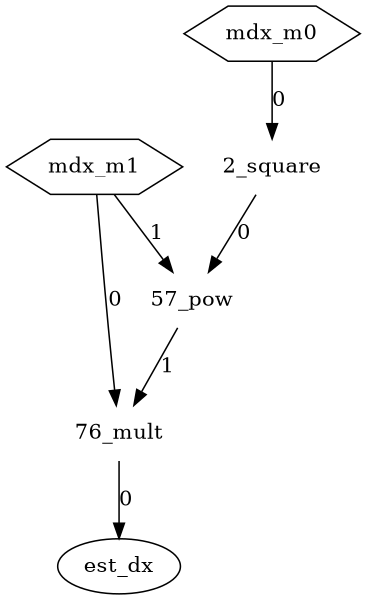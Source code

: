 digraph cgp {
	size = "4,4";
	est_dx [shape=oval];
	mult_76 -> est_dx [label="0"];
	mult_76 [label= "76_mult", shape=none];
	mdx_m1 [shape=polygon,sides=6];
	mdx_m1 -> mult_76 [label="0"];
	pow_57 -> mult_76 [label="1"];
	pow_57 [label= "57_pow", shape=none];
	square_2 -> pow_57 [label="0"];
	square_2 [label= "2_square", shape=none];
	mdx_m0 [shape=polygon,sides=6];
	mdx_m0 -> square_2 [label="0"];
	mdx_m1 [shape=polygon,sides=6];
	mdx_m1 -> pow_57 [label="1"];
}